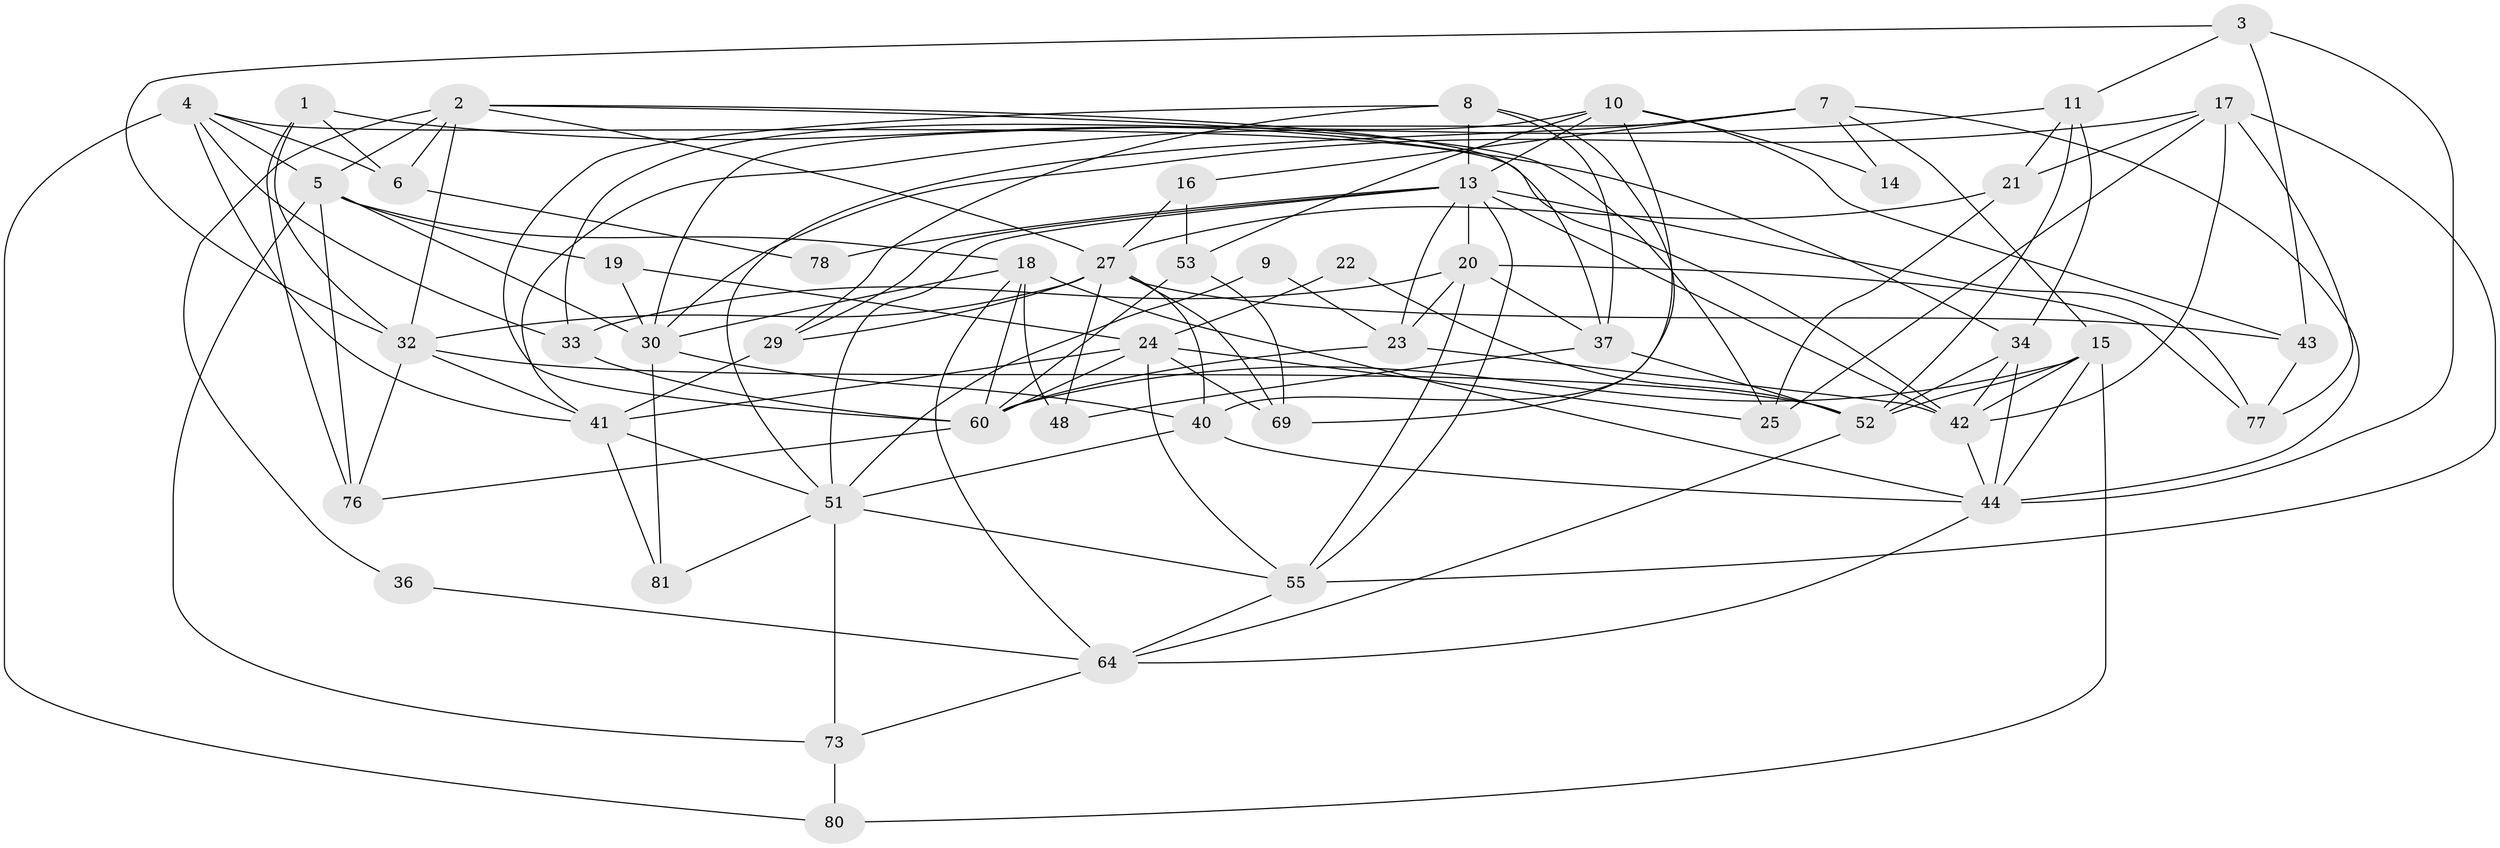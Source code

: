 // original degree distribution, {4: 0.3048780487804878, 6: 0.10975609756097561, 3: 0.21951219512195122, 7: 0.036585365853658534, 2: 0.15853658536585366, 8: 0.012195121951219513, 5: 0.15853658536585366}
// Generated by graph-tools (version 1.1) at 2025/41/03/06/25 10:41:54]
// undirected, 51 vertices, 130 edges
graph export_dot {
graph [start="1"]
  node [color=gray90,style=filled];
  1;
  2 [super="+49"];
  3 [super="+63"];
  4 [super="+67"];
  5;
  6;
  7 [super="+12"];
  8 [super="+70"];
  9;
  10 [super="+61"];
  11 [super="+50"];
  13 [super="+26"];
  14;
  15 [super="+79"];
  16;
  17 [super="+38"];
  18 [super="+28"];
  19 [super="+45"];
  20 [super="+54"];
  21 [super="+47"];
  22;
  23 [super="+35"];
  24 [super="+62"];
  25;
  27 [super="+46"];
  29;
  30 [super="+31"];
  32 [super="+59"];
  33 [super="+75"];
  34 [super="+56"];
  36;
  37 [super="+39"];
  40;
  41 [super="+66"];
  42 [super="+72"];
  43;
  44 [super="+68"];
  48;
  51 [super="+71"];
  52 [super="+57"];
  53 [super="+58"];
  55 [super="+82"];
  60 [super="+65"];
  64 [super="+74"];
  69;
  73;
  76;
  77;
  78;
  80;
  81;
  1 -- 6;
  1 -- 34;
  1 -- 76;
  1 -- 32;
  2 -- 27;
  2 -- 37;
  2 -- 5;
  2 -- 25;
  2 -- 36;
  2 -- 32;
  2 -- 6;
  3 -- 32;
  3 -- 11;
  3 -- 43;
  3 -- 44;
  4 -- 5;
  4 -- 6;
  4 -- 80;
  4 -- 42;
  4 -- 33;
  4 -- 41;
  5 -- 76;
  5 -- 18;
  5 -- 19;
  5 -- 73;
  5 -- 30;
  6 -- 78;
  7 -- 14;
  7 -- 44;
  7 -- 51;
  7 -- 30;
  7 -- 16;
  7 -- 15;
  8 -- 37;
  8 -- 29;
  8 -- 13;
  8 -- 60;
  8 -- 69;
  9 -- 23;
  9 -- 51;
  10 -- 43;
  10 -- 14;
  10 -- 33;
  10 -- 40;
  10 -- 53;
  10 -- 13;
  11 -- 21;
  11 -- 41;
  11 -- 52;
  11 -- 34;
  13 -- 29;
  13 -- 42;
  13 -- 55;
  13 -- 77;
  13 -- 78;
  13 -- 23;
  13 -- 20;
  13 -- 51;
  15 -- 80;
  15 -- 52 [weight=2];
  15 -- 42;
  15 -- 44;
  15 -- 60;
  16 -- 53;
  16 -- 27;
  17 -- 30;
  17 -- 42;
  17 -- 21;
  17 -- 55;
  17 -- 25;
  17 -- 77;
  18 -- 44;
  18 -- 48;
  18 -- 60;
  18 -- 64;
  18 -- 30 [weight=2];
  19 -- 30;
  19 -- 24;
  20 -- 77;
  20 -- 37;
  20 -- 33;
  20 -- 55;
  20 -- 23;
  21 -- 25;
  21 -- 27 [weight=2];
  22 -- 52;
  22 -- 24;
  23 -- 60;
  23 -- 42;
  24 -- 25;
  24 -- 41;
  24 -- 60;
  24 -- 69;
  24 -- 55;
  27 -- 69;
  27 -- 32;
  27 -- 29;
  27 -- 48;
  27 -- 40;
  27 -- 43;
  29 -- 41;
  30 -- 40;
  30 -- 81;
  32 -- 41;
  32 -- 76;
  32 -- 52;
  33 -- 60;
  34 -- 44;
  34 -- 42;
  34 -- 52;
  36 -- 64;
  37 -- 48;
  37 -- 52;
  40 -- 44;
  40 -- 51;
  41 -- 81;
  41 -- 51;
  42 -- 44;
  43 -- 77;
  44 -- 64;
  51 -- 73;
  51 -- 81;
  51 -- 55;
  52 -- 64;
  53 -- 69;
  53 -- 60;
  55 -- 64;
  60 -- 76;
  64 -- 73;
  73 -- 80;
}

